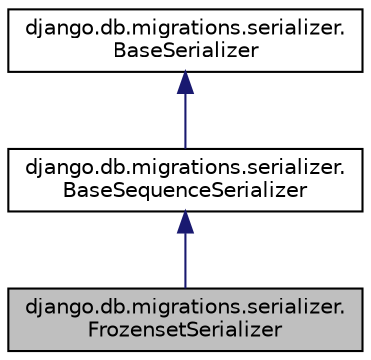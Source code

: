 digraph "django.db.migrations.serializer.FrozensetSerializer"
{
 // LATEX_PDF_SIZE
  edge [fontname="Helvetica",fontsize="10",labelfontname="Helvetica",labelfontsize="10"];
  node [fontname="Helvetica",fontsize="10",shape=record];
  Node1 [label="django.db.migrations.serializer.\lFrozensetSerializer",height=0.2,width=0.4,color="black", fillcolor="grey75", style="filled", fontcolor="black",tooltip=" "];
  Node2 -> Node1 [dir="back",color="midnightblue",fontsize="10",style="solid",fontname="Helvetica"];
  Node2 [label="django.db.migrations.serializer.\lBaseSequenceSerializer",height=0.2,width=0.4,color="black", fillcolor="white", style="filled",URL="$classdjango_1_1db_1_1migrations_1_1serializer_1_1_base_sequence_serializer.html",tooltip=" "];
  Node3 -> Node2 [dir="back",color="midnightblue",fontsize="10",style="solid",fontname="Helvetica"];
  Node3 [label="django.db.migrations.serializer.\lBaseSerializer",height=0.2,width=0.4,color="black", fillcolor="white", style="filled",URL="$classdjango_1_1db_1_1migrations_1_1serializer_1_1_base_serializer.html",tooltip=" "];
}
